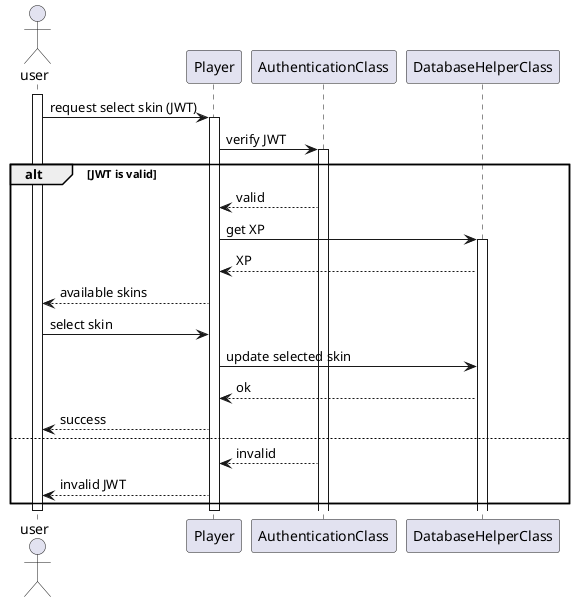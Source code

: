 @startuml
actor user

participant Player as U
participant AuthenticationClass as A
participant DatabaseHelperClass as db


activate user
        user -> U: request select skin (JWT)
        activate U
                U -> A: verify JWT
                activate A
                        alt JWT is valid
                                A --> U: valid
                                U -> db: get XP
                                activate db
                                db --> U: XP
                                        U --> user: available skins
                                        user -> U: select skin
                                        U -> db: update selected skin
                                        db --> U: ok
                                        U --> user: success
                                else
                                        A --> U: invalid
                                        U --> user: invalid JWT
                                end
                                
        deactivate U
        
deactivate user
@enduml
